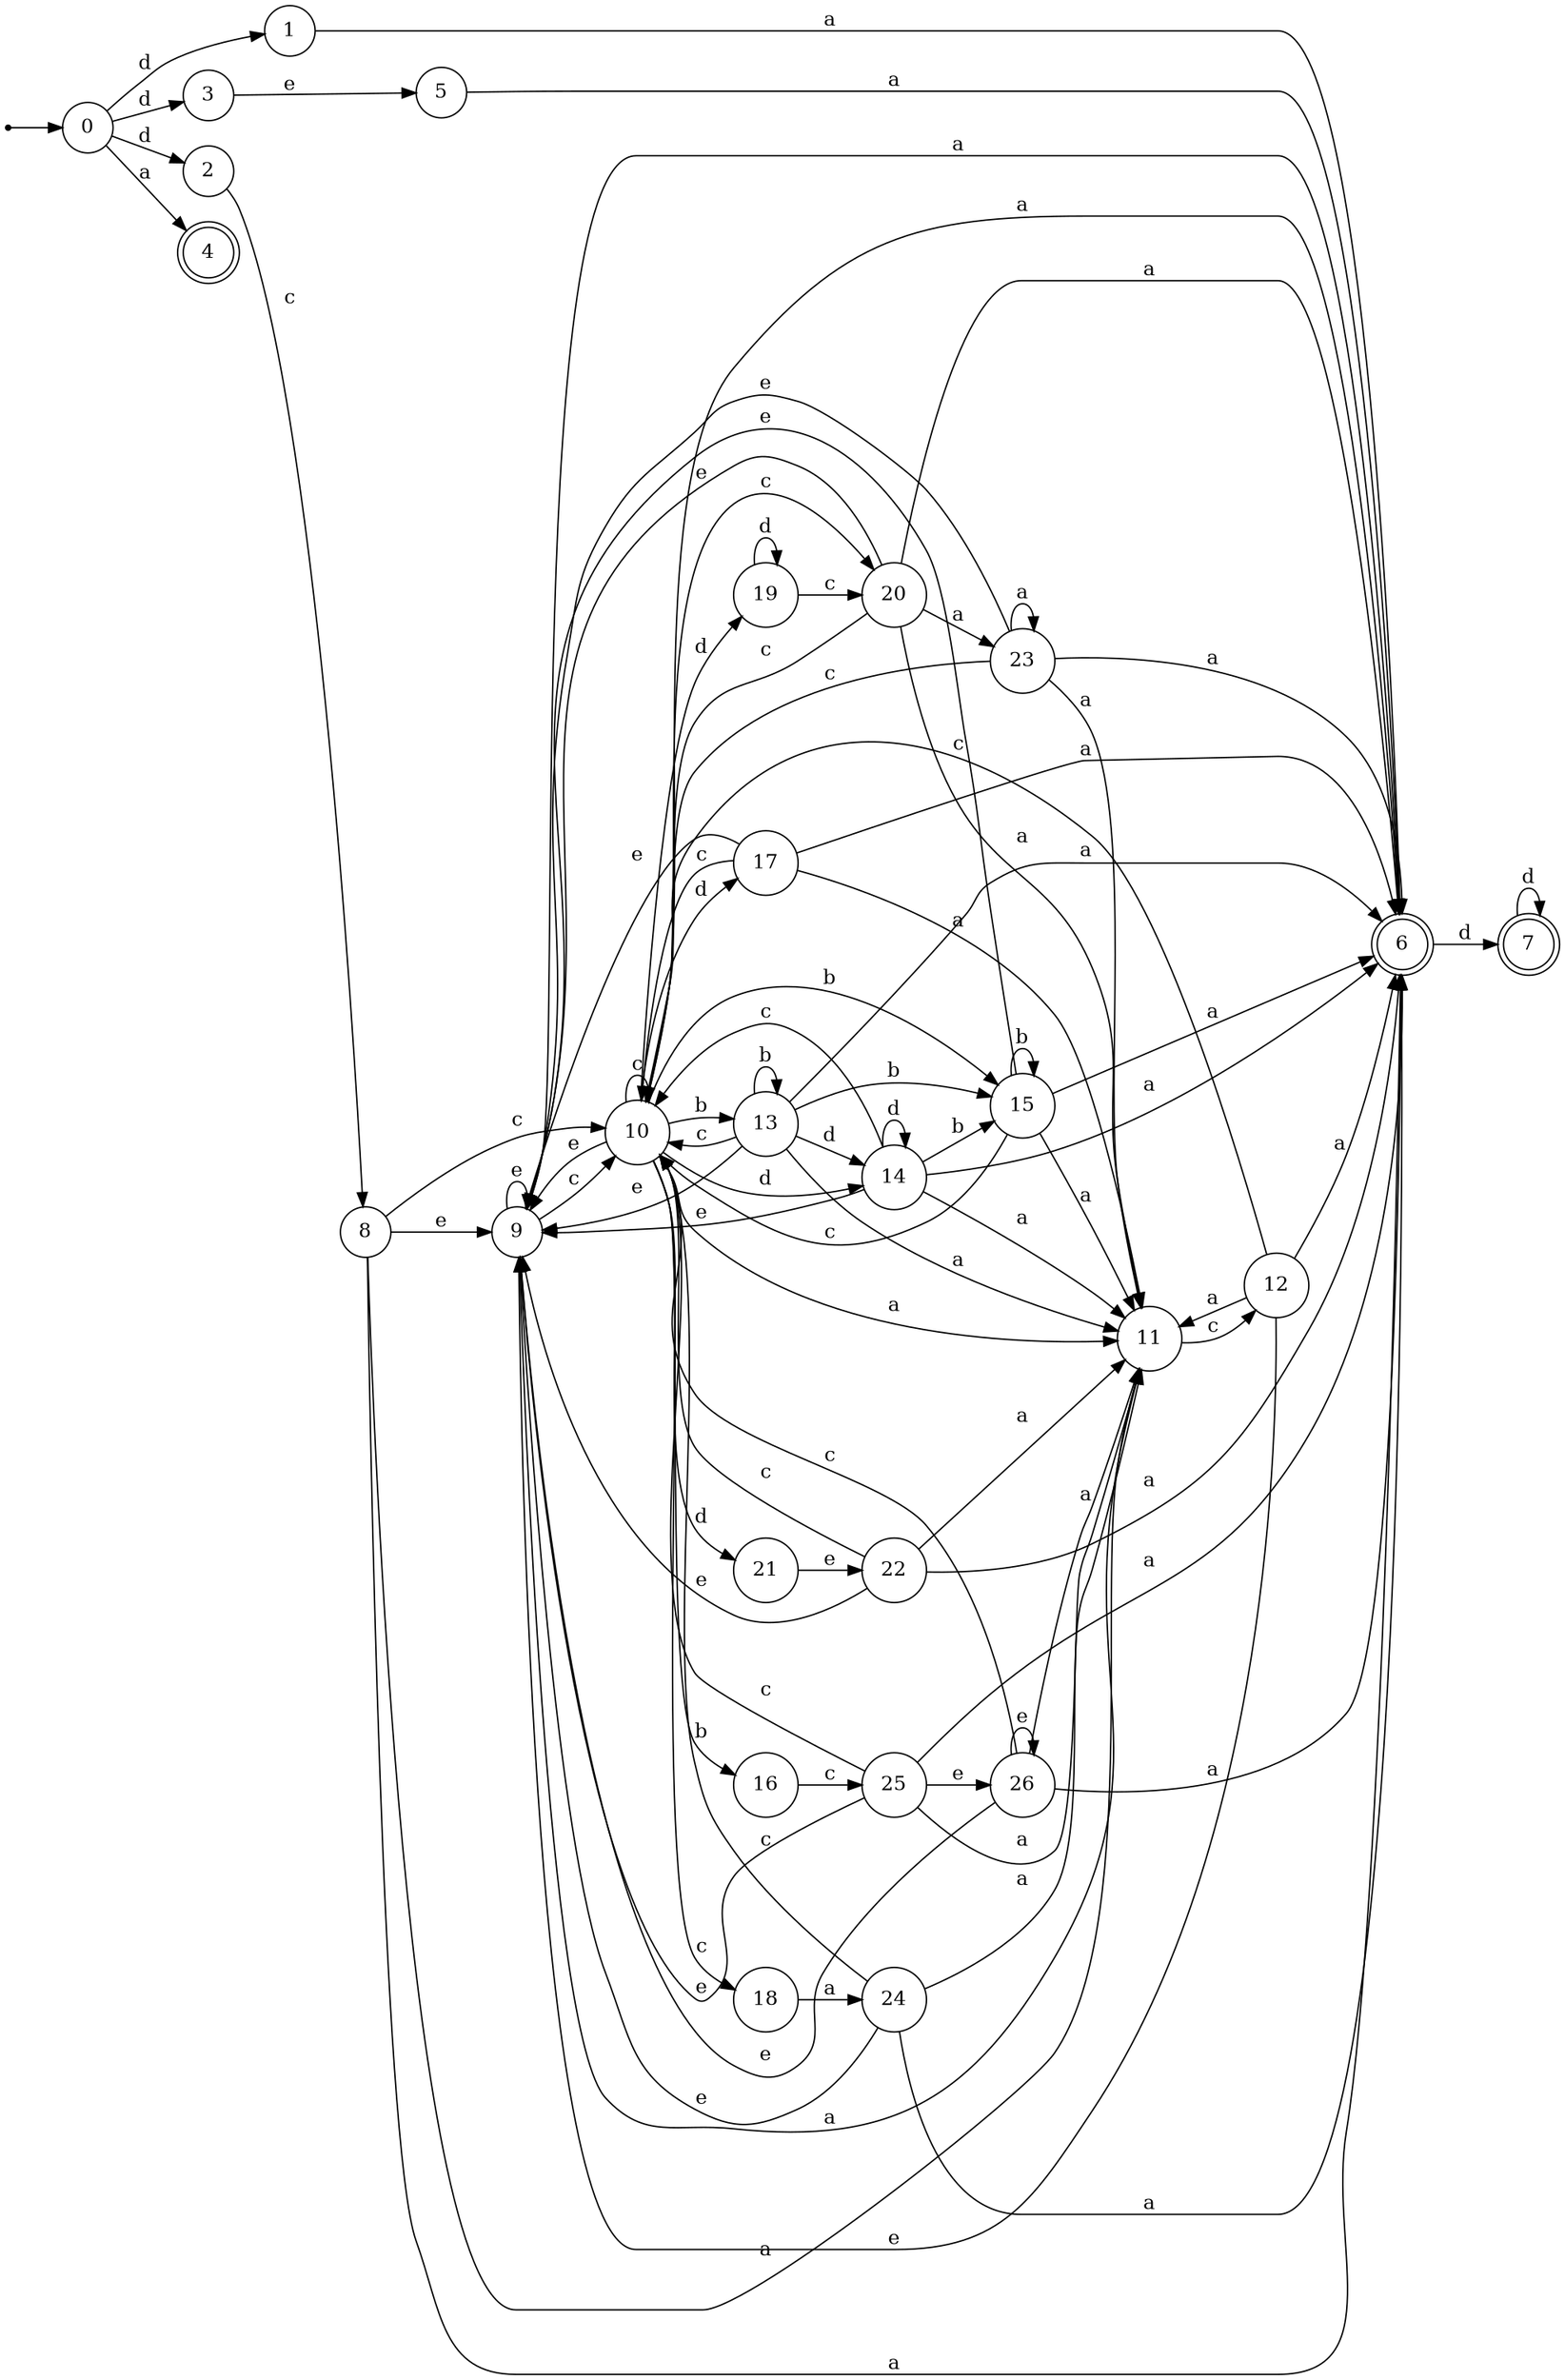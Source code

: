 digraph finite_state_machine {
rankdir=LR;
size="20,20";
node [shape = point]; "dummy0"
node [shape = circle]; "0";
"dummy0" -> "0";
node [shape = circle]; "1";
node [shape = circle]; "2";
node [shape = circle]; "3";
node [shape = doublecircle]; "4";node [shape = circle]; "5";
node [shape = doublecircle]; "6";node [shape = doublecircle]; "7";node [shape = circle]; "8";
node [shape = circle]; "9";
node [shape = circle]; "10";
node [shape = circle]; "11";
node [shape = circle]; "12";
node [shape = circle]; "13";
node [shape = circle]; "14";
node [shape = circle]; "15";
node [shape = circle]; "16";
node [shape = circle]; "17";
node [shape = circle]; "18";
node [shape = circle]; "19";
node [shape = circle]; "20";
node [shape = circle]; "21";
node [shape = circle]; "22";
node [shape = circle]; "23";
node [shape = circle]; "24";
node [shape = circle]; "25";
node [shape = circle]; "26";
"0" -> "1" [label = "d"];
 "0" -> "2" [label = "d"];
 "0" -> "3" [label = "d"];
 "0" -> "4" [label = "a"];
 "3" -> "5" [label = "e"];
 "5" -> "6" [label = "a"];
 "6" -> "7" [label = "d"];
 "7" -> "7" [label = "d"];
 "2" -> "8" [label = "c"];
 "8" -> "9" [label = "e"];
 "8" -> "10" [label = "c"];
 "8" -> "11" [label = "a"];
 "8" -> "6" [label = "a"];
 "11" -> "12" [label = "c"];
 "12" -> "11" [label = "a"];
 "12" -> "6" [label = "a"];
 "12" -> "9" [label = "e"];
 "12" -> "10" [label = "c"];
 "10" -> "10" [label = "c"];
 "10" -> "18" [label = "c"];
 "10" -> "20" [label = "c"];
 "10" -> "16" [label = "b"];
 "10" -> "13" [label = "b"];
 "10" -> "15" [label = "b"];
 "10" -> "17" [label = "d"];
 "10" -> "19" [label = "d"];
 "10" -> "21" [label = "d"];
 "10" -> "14" [label = "d"];
 "10" -> "9" [label = "e"];
 "10" -> "11" [label = "a"];
 "10" -> "6" [label = "a"];
 "21" -> "22" [label = "e"];
 "22" -> "10" [label = "c"];
 "22" -> "9" [label = "e"];
 "22" -> "11" [label = "a"];
 "22" -> "6" [label = "a"];
 "20" -> "11" [label = "a"];
 "20" -> "6" [label = "a"];
 "20" -> "23" [label = "a"];
 "20" -> "10" [label = "c"];
 "20" -> "9" [label = "e"];
 "23" -> "11" [label = "a"];
 "23" -> "6" [label = "a"];
 "23" -> "23" [label = "a"];
 "23" -> "10" [label = "c"];
 "23" -> "9" [label = "e"];
 "19" -> "19" [label = "d"];
 "19" -> "20" [label = "c"];
 "18" -> "24" [label = "a"];
 "24" -> "10" [label = "c"];
 "24" -> "9" [label = "e"];
 "24" -> "11" [label = "a"];
 "24" -> "6" [label = "a"];
 "17" -> "10" [label = "c"];
 "17" -> "9" [label = "e"];
 "17" -> "11" [label = "a"];
 "17" -> "6" [label = "a"];
 "16" -> "25" [label = "c"];
 "25" -> "9" [label = "e"];
 "25" -> "26" [label = "e"];
 "25" -> "10" [label = "c"];
 "25" -> "11" [label = "a"];
 "25" -> "6" [label = "a"];
 "26" -> "9" [label = "e"];
 "26" -> "26" [label = "e"];
 "26" -> "10" [label = "c"];
 "26" -> "11" [label = "a"];
 "26" -> "6" [label = "a"];
 "15" -> "15" [label = "b"];
 "15" -> "10" [label = "c"];
 "15" -> "9" [label = "e"];
 "15" -> "11" [label = "a"];
 "15" -> "6" [label = "a"];
 "14" -> "14" [label = "d"];
 "14" -> "15" [label = "b"];
 "14" -> "10" [label = "c"];
 "14" -> "9" [label = "e"];
 "14" -> "11" [label = "a"];
 "14" -> "6" [label = "a"];
 "13" -> "13" [label = "b"];
 "13" -> "15" [label = "b"];
 "13" -> "14" [label = "d"];
 "13" -> "10" [label = "c"];
 "13" -> "9" [label = "e"];
 "13" -> "11" [label = "a"];
 "13" -> "6" [label = "a"];
 "9" -> "9" [label = "e"];
 "9" -> "10" [label = "c"];
 "9" -> "11" [label = "a"];
 "9" -> "6" [label = "a"];
 "1" -> "6" [label = "a"];
 }
